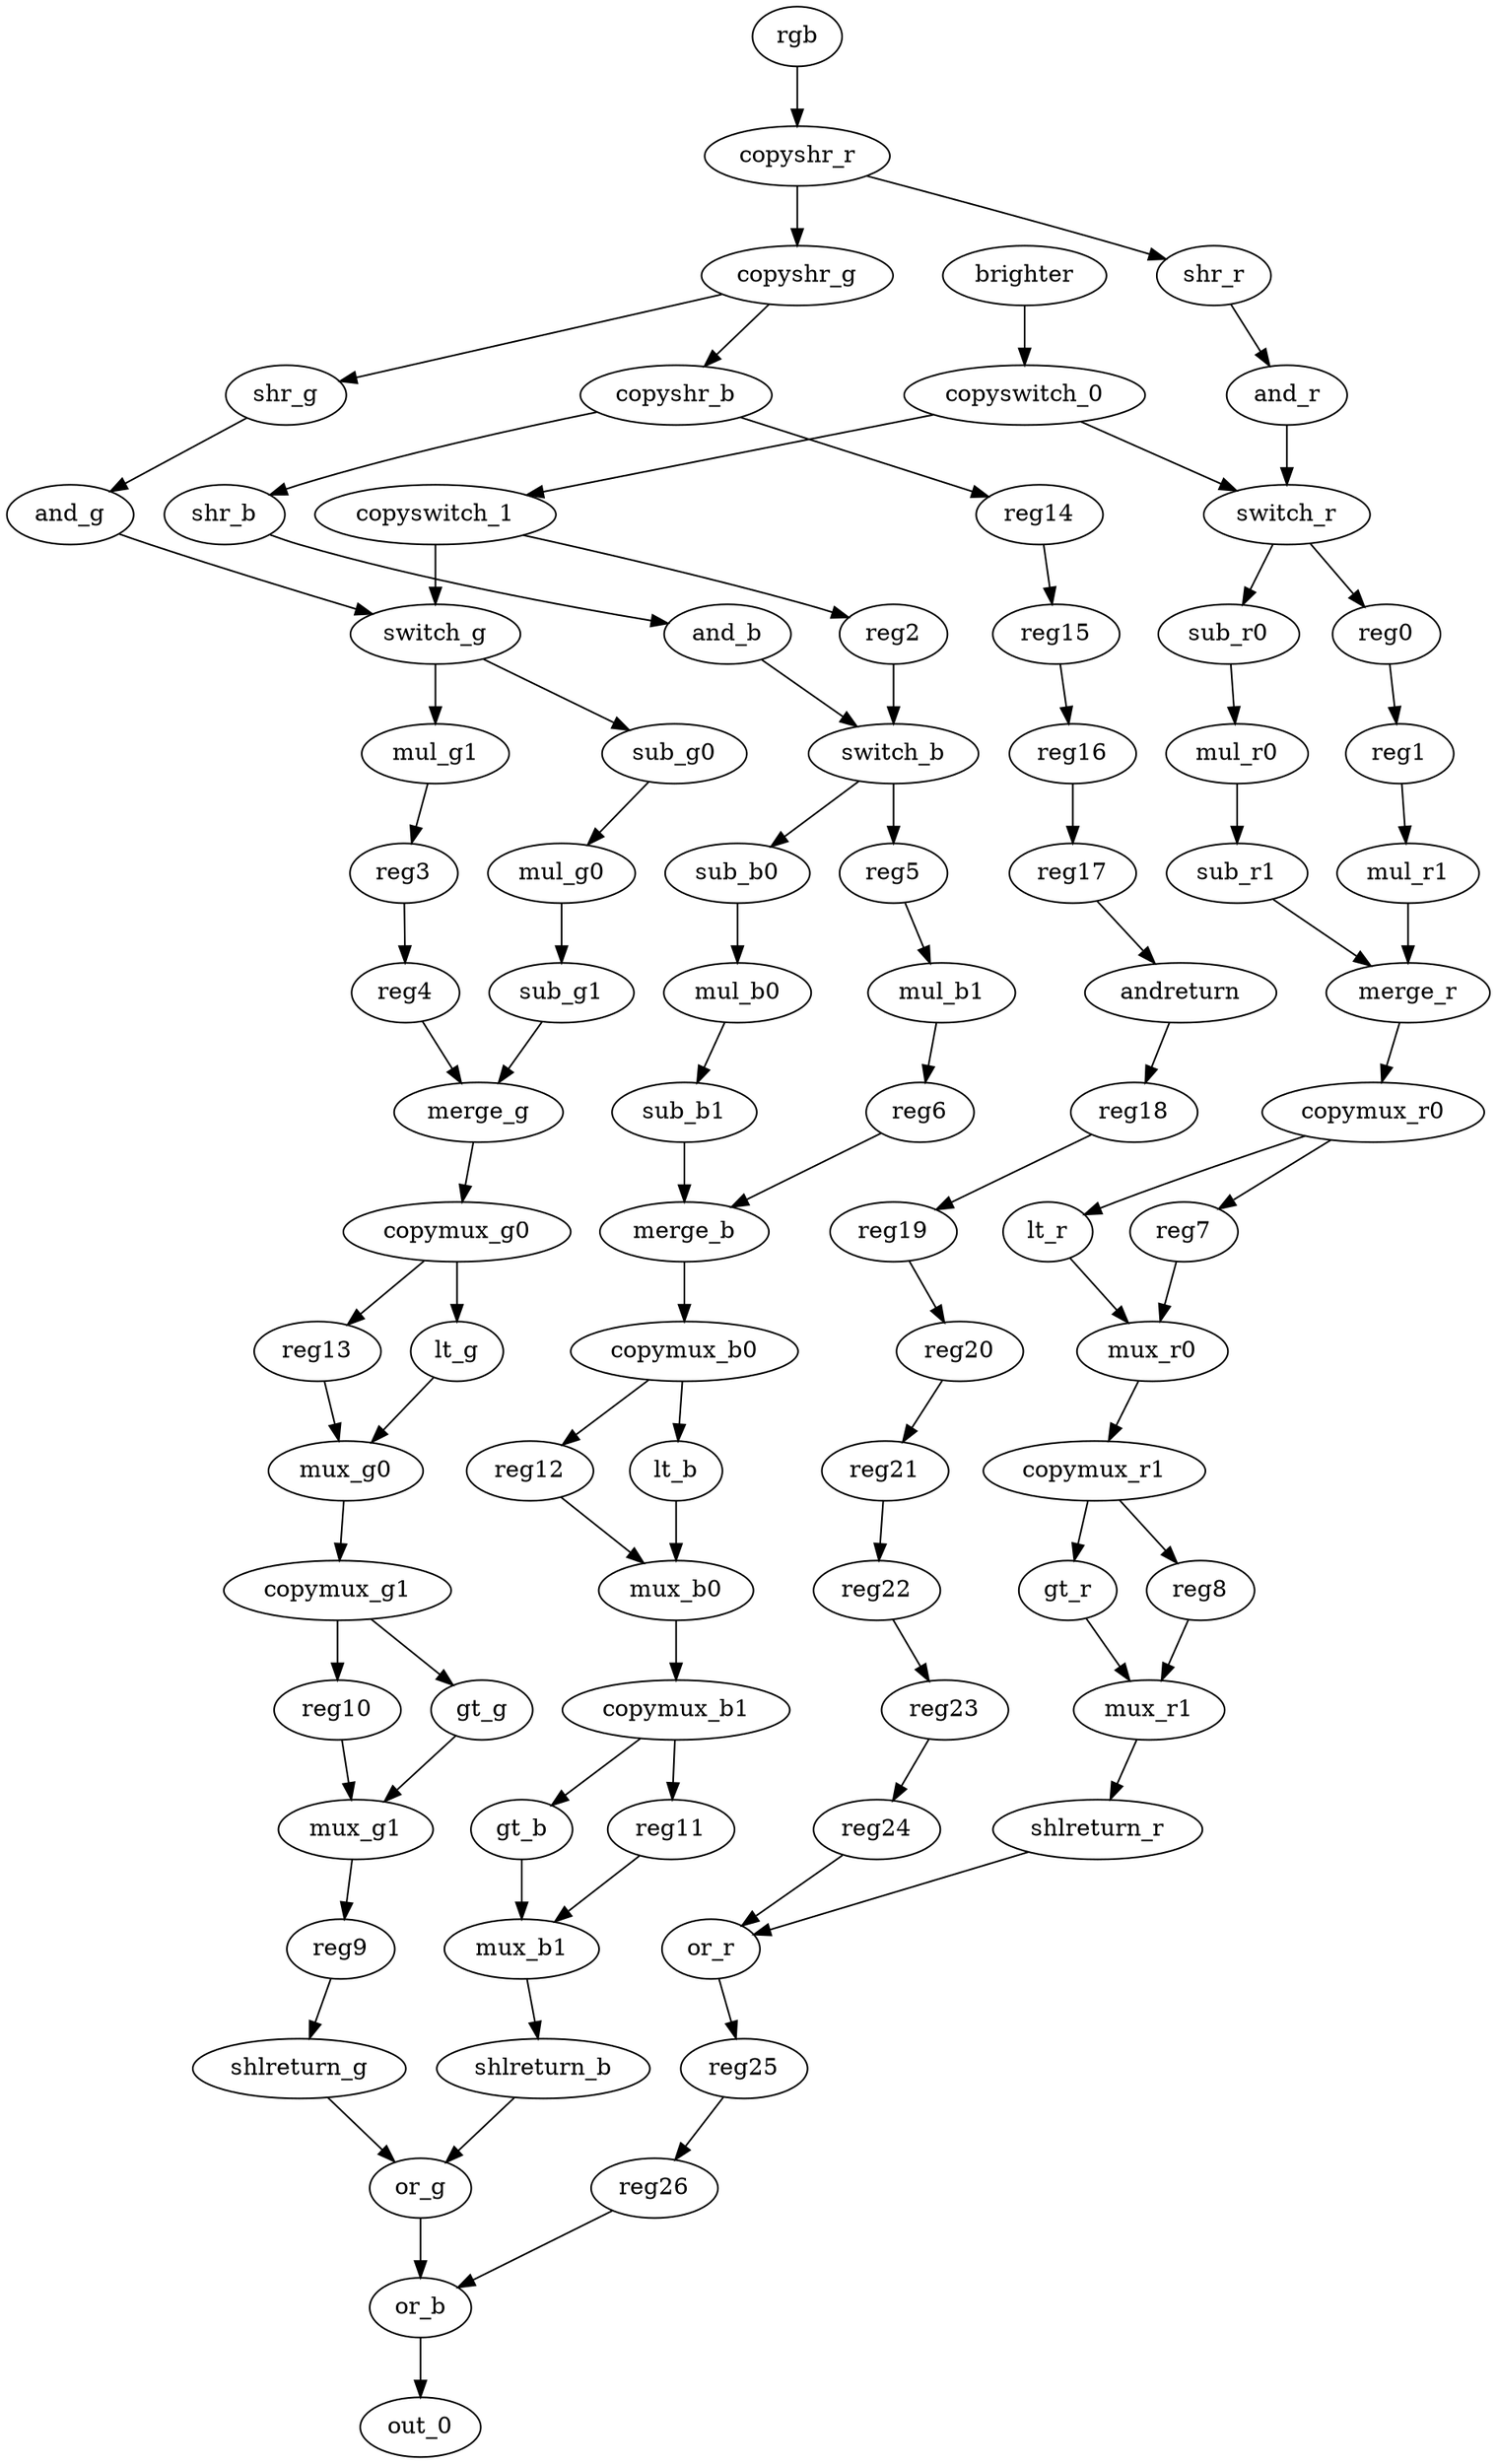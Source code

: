 digraph G {
    and_g;
    switch_g;
    copymux_r0;
    lt_r;
    reg7;
    or_r;
    reg25;
    sub_g0;
    mul_g0;
    copymux_b1;
    reg11;
    gt_b;
    switch_r;
    sub_r0;
    reg0;
    switch_b;
    sub_b0;
    reg5;
    sub_g1;
    copyshr_b;
    shr_b;
    reg14;
    sub_r1;
    merge_r;
    lt_g;
    mux_g0;
    copymux_g1;
    gt_g;
    reg10;
    gt_r;
    mux_r1;
    mul_b0;
    shr_g;
    and_b;
    brighter;
    copyswitch_0;
    copyswitch_1;
    reg2;
    mul_g1;
    reg3;
    mul_b1;
    reg6;
    mux_r0;
    copymux_r1;
    copyshr_r;
    shr_r;
    copyshr_g;
    or_b;
    out_0;
    andreturn;
    reg18;
    or_g;
    shlreturn_g;
    shlreturn_r;
    copymux_b0;
    lt_b;
    reg12;
    mul_r0;
    mux_b1;
    shlreturn_b;
    merge_g;
    copymux_g0;
    mux_g1;
    reg13;
    sub_b1;
    merge_b;
    and_r;
    mux_b0;
    reg9;
    reg8;
    mul_r1;
    rgb;
    reg4;
    reg19;
    reg20;
    reg21;
    reg22;
    reg23;
    reg24;
    reg26;
    reg1;
    reg15;
    reg16;
    reg17;
    and_g -> switch_g [weight=0];
    switch_g -> mul_g1 [weight=2];
    switch_g -> sub_g0 [weight=0];
    copymux_r0 -> lt_r [weight=0];
    copymux_r0 -> reg7 [weight=0];
    lt_r -> mux_r0 [weight=0];
    reg7 -> mux_r0 [weight=0];
    or_r -> reg25 [weight=0];
    reg25 -> reg26 [weight=0];
    sub_g0 -> mul_g0 [weight=0];
    mul_g0 -> sub_g1 [weight=0];
    copymux_b1 -> reg11 [weight=0];
    copymux_b1 -> gt_b [weight=0];
    reg11 -> mux_b1 [weight=0];
    gt_b -> mux_b1 [weight=2];
    switch_r -> sub_r0 [weight=0];
    switch_r -> reg0 [weight=0];
    sub_r0 -> mul_r0 [weight=0];
    reg0 -> reg1 [weight=0];
    switch_b -> sub_b0 [weight=0];
    switch_b -> reg5 [weight=2];
    sub_b0 -> mul_b0 [weight=1];
    reg5 -> mul_b1 [weight=0];
    sub_g1 -> merge_g [weight=0];
    copyshr_b -> shr_b [weight=0];
    copyshr_b -> reg14 [weight=0];
    shr_b -> and_b [weight=0];
    reg14 -> reg15 [weight=0];
    sub_r1 -> merge_r [weight=0];
    merge_r -> copymux_r0 [weight=0];
    lt_g -> mux_g0 [weight=0];
    mux_g0 -> copymux_g1 [weight=0];
    copymux_g1 -> gt_g [weight=0];
    copymux_g1 -> reg10 [weight=2];
    gt_g -> mux_g1 [weight=0];
    reg10 -> mux_g1 [weight=0];
    gt_r -> mux_r1 [weight=0];
    mux_r1 -> shlreturn_r [weight=0];
    mul_b0 -> sub_b1 [weight=0];
    shr_g -> and_g [weight=0];
    and_b -> switch_b [weight=0];
    brighter -> copyswitch_0 [weight=3];
    copyswitch_0 -> switch_r [weight=0];
    copyswitch_0 -> copyswitch_1 [weight=0];
    copyswitch_1 -> reg2 [weight=0];
    copyswitch_1 -> switch_g [weight=4];
    reg2 -> switch_b [weight=2];
    mul_g1 -> reg3 [weight=0];
    reg3 -> reg4 [weight=0];
    mul_b1 -> reg6 [weight=0];
    reg6 -> merge_b [weight=0];
    mux_r0 -> copymux_r1 [weight=0];
    copymux_r1 -> gt_r [weight=0];
    copymux_r1 -> reg8 [weight=0];
    copyshr_r -> shr_r [weight=0];
    copyshr_r -> copyshr_g [weight=2];
    shr_r -> and_r [weight=0];
    copyshr_g -> shr_g [weight=0];
    copyshr_g -> copyshr_b [weight=0];
    or_b -> out_0 [weight=0];
    andreturn -> reg18 [weight=0];
    reg18 -> reg19 [weight=0];
    or_g -> or_b [weight=12];
    shlreturn_g -> or_g [weight=0];
    shlreturn_r -> or_r [weight=0];
    copymux_b0 -> lt_b [weight=0];
    copymux_b0 -> reg12 [weight=0];
    lt_b -> mux_b0 [weight=2];
    reg12 -> mux_b0 [weight=0];
    mul_r0 -> sub_r1 [weight=0];
    mux_b1 -> shlreturn_b [weight=0];
    shlreturn_b -> or_g [weight=0];
    merge_g -> copymux_g0 [weight=0];
    copymux_g0 -> lt_g [weight=2];
    copymux_g0 -> reg13 [weight=0];
    mux_g1 -> reg9 [weight=0];
    reg13 -> mux_g0 [weight=0];
    sub_b1 -> merge_b [weight=1];
    merge_b -> copymux_b0 [weight=1];
    and_r -> switch_r [weight=8];
    mux_b0 -> copymux_b1 [weight=1];
    reg9 -> shlreturn_g [weight=0];
    reg8 -> mux_r1 [weight=0];
    mul_r1 -> merge_r [weight=2];
    rgb -> copyshr_r [weight=0];
    reg4 -> merge_g [weight=0];
    reg19 -> reg20 [weight=0];
    reg20 -> reg21 [weight=0];
    reg21 -> reg22 [weight=0];
    reg22 -> reg23 [weight=0];
    reg23 -> reg24 [weight=0];
    reg24 -> or_r [weight=0];
    reg26 -> or_b [weight=0];
    reg1 -> mul_r1 [weight=0];
    reg15 -> reg16 [weight=0];
    reg16 -> reg17 [weight=0];
    reg17 -> andreturn [weight=0];
}
